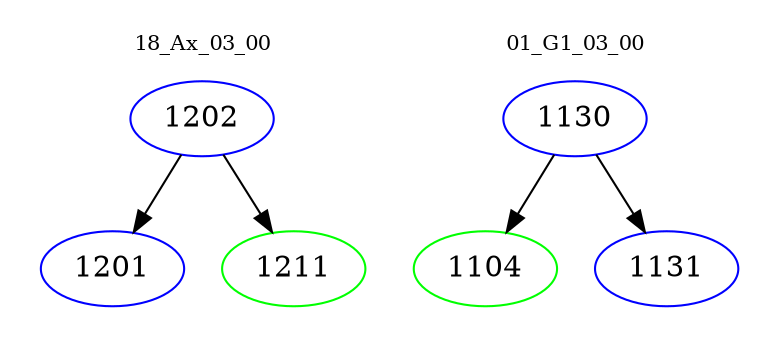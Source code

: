 digraph{
subgraph cluster_0 {
color = white
label = "18_Ax_03_00";
fontsize=10;
T0_1202 [label="1202", color="blue"]
T0_1202 -> T0_1201 [color="black"]
T0_1201 [label="1201", color="blue"]
T0_1202 -> T0_1211 [color="black"]
T0_1211 [label="1211", color="green"]
}
subgraph cluster_1 {
color = white
label = "01_G1_03_00";
fontsize=10;
T1_1130 [label="1130", color="blue"]
T1_1130 -> T1_1104 [color="black"]
T1_1104 [label="1104", color="green"]
T1_1130 -> T1_1131 [color="black"]
T1_1131 [label="1131", color="blue"]
}
}
